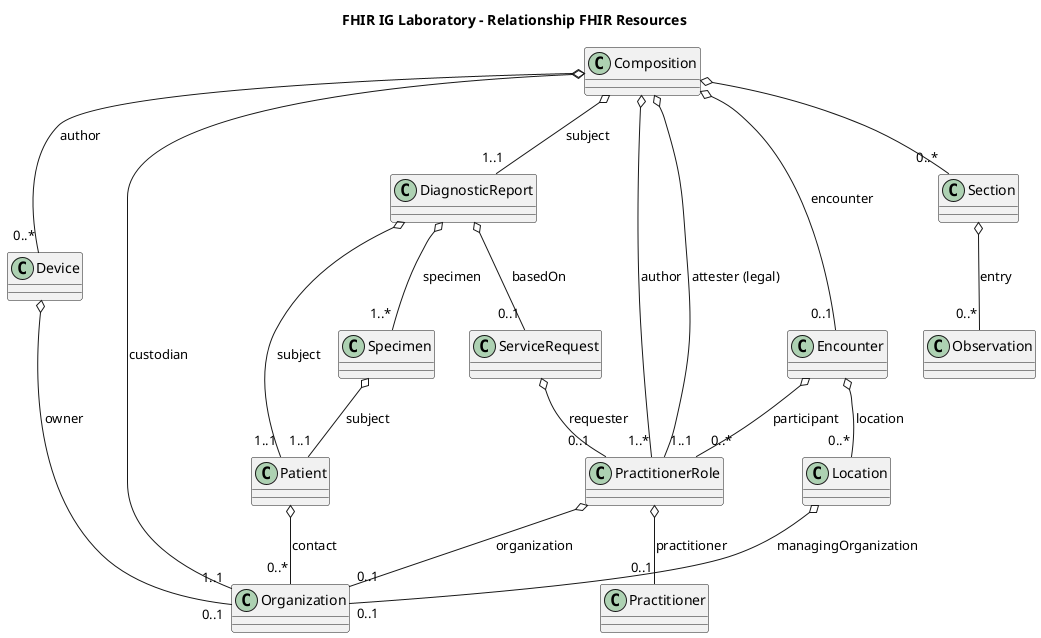 @startuml

title FHIR IG Laboratory - Relationship FHIR Resources

class Composition
class DiagnosticReport
class Patient
class Observation
class Specimen
class ServiceRequest
class Device
class Section
class Encounter
class Organization
class PractitionerRole
class Practitioner
class Location

Composition o-- "0..*" Device : author
Composition o-- "1..1" Organization : custodian
Composition o-- "1..*" PractitionerRole : author
Composition o-- "1..1" PractitionerRole : attester (legal)
Composition o-- "0..1" Encounter : encounter
Composition o-- "0..*" Section
Composition o-- "1..1" DiagnosticReport : subject

DiagnosticReport o-- "1..*" Specimen : specimen
DiagnosticReport o-- "1..1" Patient : subject
DiagnosticReport o-- "0..1" ServiceRequest : basedOn

Patient o-- "0..*" Organization : contact

Specimen o-- "1..1" Patient : subject

ServiceRequest o-- "0..1" PractitionerRole : requester

Section o-- "0..*" Observation : entry

Device o-- "0..1" Organization : owner

PractitionerRole o-- "0..1" Organization : organization
PractitionerRole o-- "0..1" Practitioner : practitioner

Encounter o-- "0..*" PractitionerRole : participant
Encounter o-- "0..*" Location : location

Location o-- "0..1" Organization : managingOrganization

@enduml